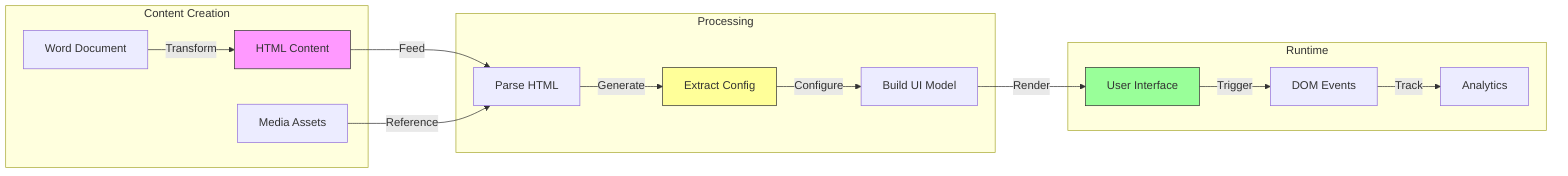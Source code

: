 graph LR
    subgraph "Content Creation"
        A1[Word Document]
        A2[HTML Content]
        A3[Media Assets]
    end

    subgraph "Processing"
        B1[Parse HTML]
        B2[Extract Config]
        B3[Build UI Model]
    end

    subgraph "Runtime"
        C1[DOM Events]
        C2[User Interface]
        C3[Analytics]
    end

    A1 -->|Transform| A2
    A2 -->|Feed| B1
    A3 -->|Reference| B1
    B1 -->|Generate| B2
    B2 -->|Configure| B3
    B3 -->|Render| C2
    C2 -->|Trigger| C1
    C1 -->|Track| C3

style A2 fill:#f9f,stroke:#333
style B2 fill:#ff9,stroke:#333
style C2 fill:#9f9,stroke:#333